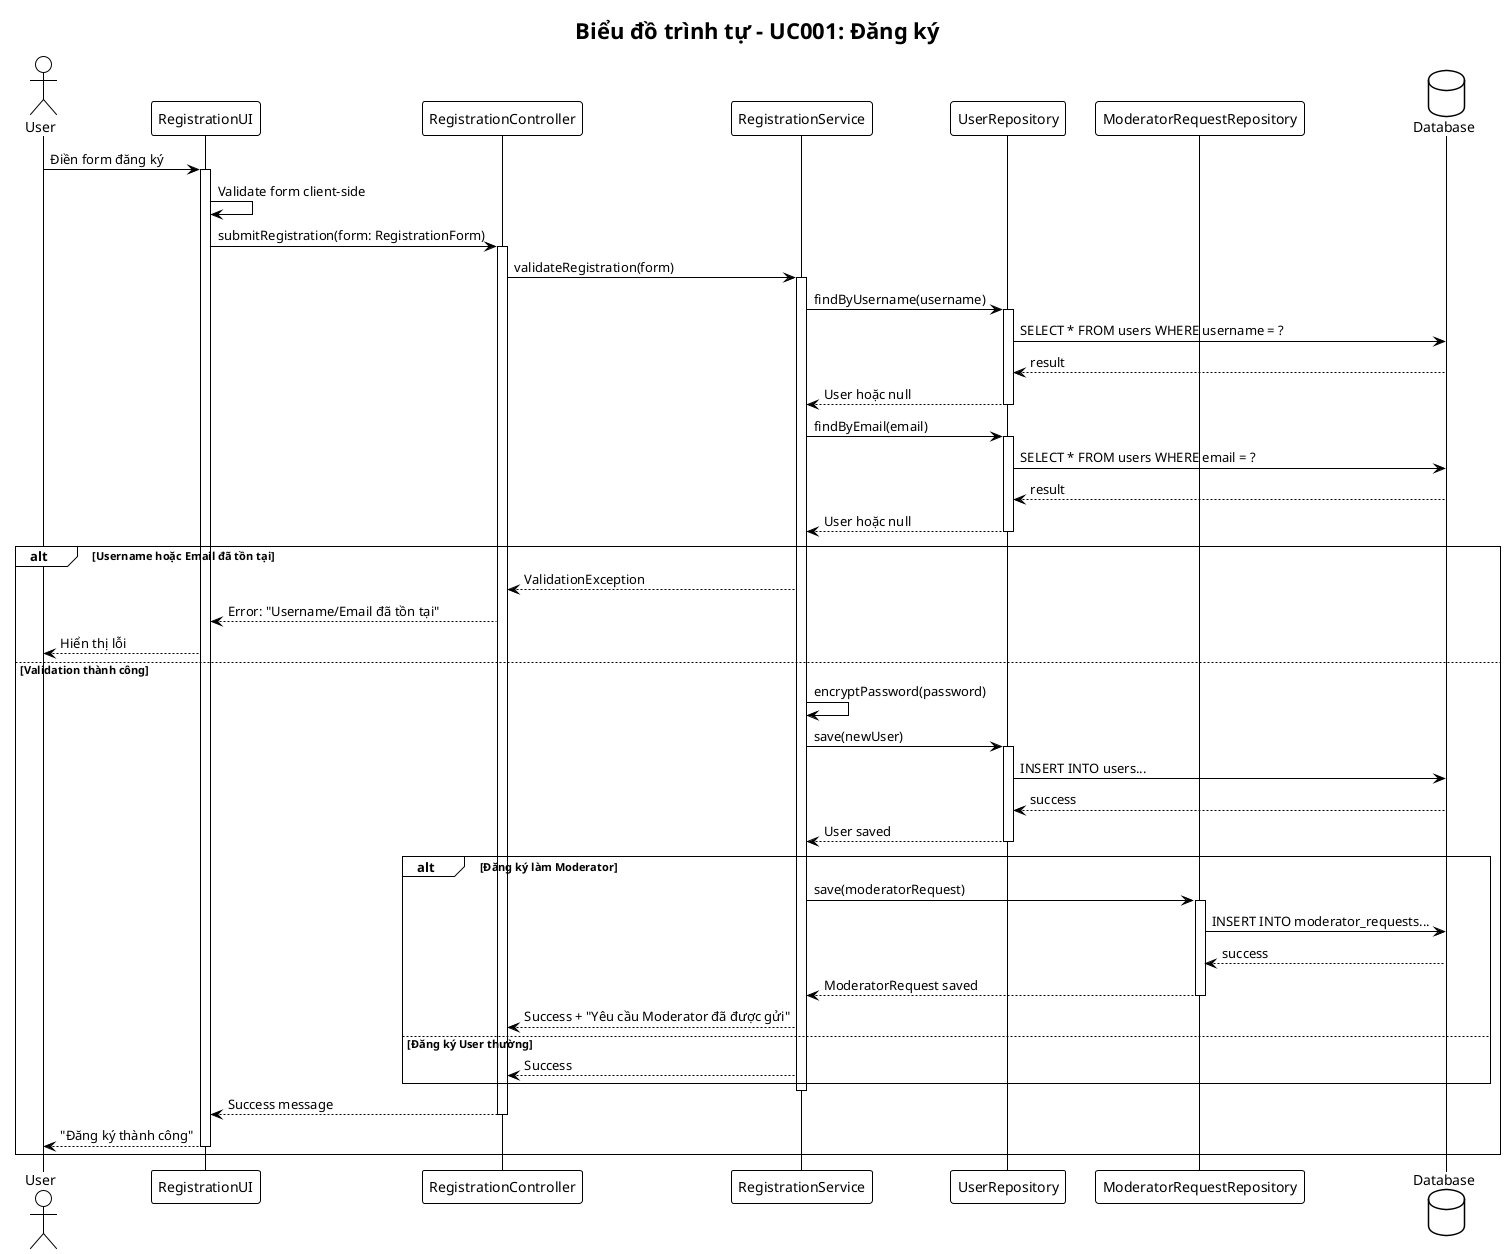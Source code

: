 @startuml UC001-Sequence-Diagram-Dang-Ky
!theme plain

title Biểu đồ trình tự - UC001: Đăng ký

actor User
participant "RegistrationUI" as UI
participant "RegistrationController" as Controller
participant "RegistrationService" as Service
participant "UserRepository" as UserRepo
participant "ModeratorRequestRepository" as ModRepo
database "Database" as DB

User -> UI: Điền form đăng ký
activate UI

UI -> UI: Validate form client-side
UI -> Controller: submitRegistration(form: RegistrationForm)
activate Controller

Controller -> Service: validateRegistration(form)
activate Service

Service -> UserRepo: findByUsername(username)
activate UserRepo
UserRepo -> DB: SELECT * FROM users WHERE username = ?
DB --> UserRepo: result
UserRepo --> Service: User hoặc null
deactivate UserRepo

Service -> UserRepo: findByEmail(email)
activate UserRepo
UserRepo -> DB: SELECT * FROM users WHERE email = ?
DB --> UserRepo: result
UserRepo --> Service: User hoặc null
deactivate UserRepo

alt Username hoặc Email đã tồn tại
    Service --> Controller: ValidationException
    Controller --> UI: Error: "Username/Email đã tồn tại"
    UI --> User: Hiển thị lỗi
else Validation thành công
    Service -> Service: encryptPassword(password)

    Service -> UserRepo: save(newUser)
    activate UserRepo
    UserRepo -> DB: INSERT INTO users...
    DB --> UserRepo: success
    UserRepo --> Service: User saved
    deactivate UserRepo

    alt Đăng ký làm Moderator
        Service -> ModRepo: save(moderatorRequest)
        activate ModRepo
        ModRepo -> DB: INSERT INTO moderator_requests...
        DB --> ModRepo: success
        ModRepo --> Service: ModeratorRequest saved
        deactivate ModRepo

        Service --> Controller: Success + "Yêu cầu Moderator đã được gửi"
    else Đăng ký User thường
        Service --> Controller: Success
    end

    deactivate Service
    Controller --> UI: Success message
    deactivate Controller
    UI --> User: "Đăng ký thành công"
    deactivate UI
end

@enduml
